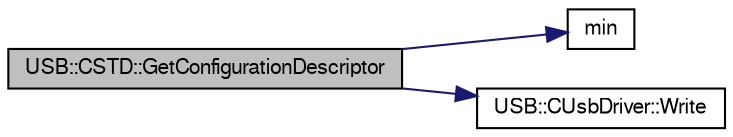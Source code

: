 digraph G
{
  bgcolor="transparent";
  edge [fontname="FreeSans",fontsize=10,labelfontname="FreeSans",labelfontsize=10];
  node [fontname="FreeSans",fontsize=10,shape=record];
  rankdir=LR;
  Node1 [label="USB::CSTD::GetConfigurationDescriptor",height=0.2,width=0.4,color="black", fillcolor="grey75", style="filled" fontcolor="black"];
  Node1 -> Node2 [color="midnightblue",fontsize=10,style="solid",fontname="FreeSans"];
  Node2 [label="min",height=0.2,width=0.4,color="black",URL="$common_8h.html#97a6b31fa879f6c56a1122dcf6b25dfe"];
  Node1 -> Node3 [color="midnightblue",fontsize=10,style="solid",fontname="FreeSans"];
  Node3 [label="USB::CUsbDriver::Write",height=0.2,width=0.4,color="black",URL="$class_u_s_b_1_1_c_usb_driver.html#4e5d4071c6c408307960ddd082ee7936",tooltip="Sends data through an USB endpoint."];
}
